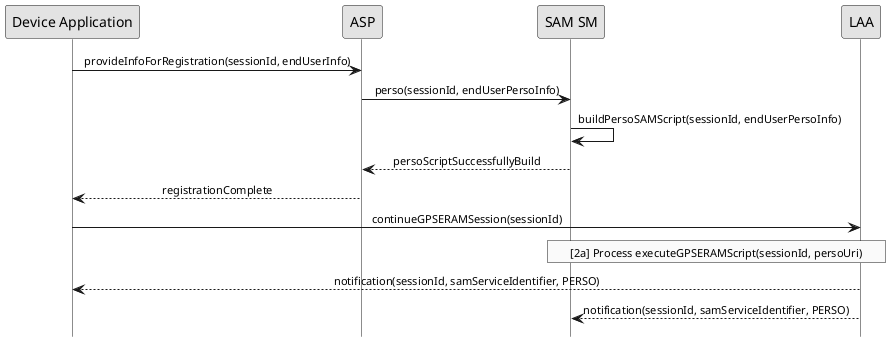 @startuml
 
hide footbox
skinparam sequenceMessageAlign center
skinparam sequenceArrowFontSize 11
skinparam noteFontSize 11
skinparam monochrome true
skinparam lifelinestrategy solid
 
"Device Application" -> ASP : provideInfoForRegistration(sessionId, endUserInfo)
ASP -> "SAM SM" : perso(sessionId, endUserPersoInfo)
"SAM SM" -> "SAM SM" : buildPersoSAMScript(sessionId, endUserPersoInfo)
"SAM SM" --> "ASP" : persoScriptSuccessfullyBuild
"ASP" --> "Device Application" : registrationComplete
"Device Application" -> LAA : continueGPSERAMSession(sessionId)
rnote over "LAA", "SAM SM"
    [2a] Process executeGPSERAMScript(sessionId, persoUri)
end rnote
 
 
LAA --> "Device Application" : notification(sessionId, samServiceIdentifier, PERSO)
LAA --> "SAM SM" : notification(sessionId, samServiceIdentifier, PERSO)
@enduml